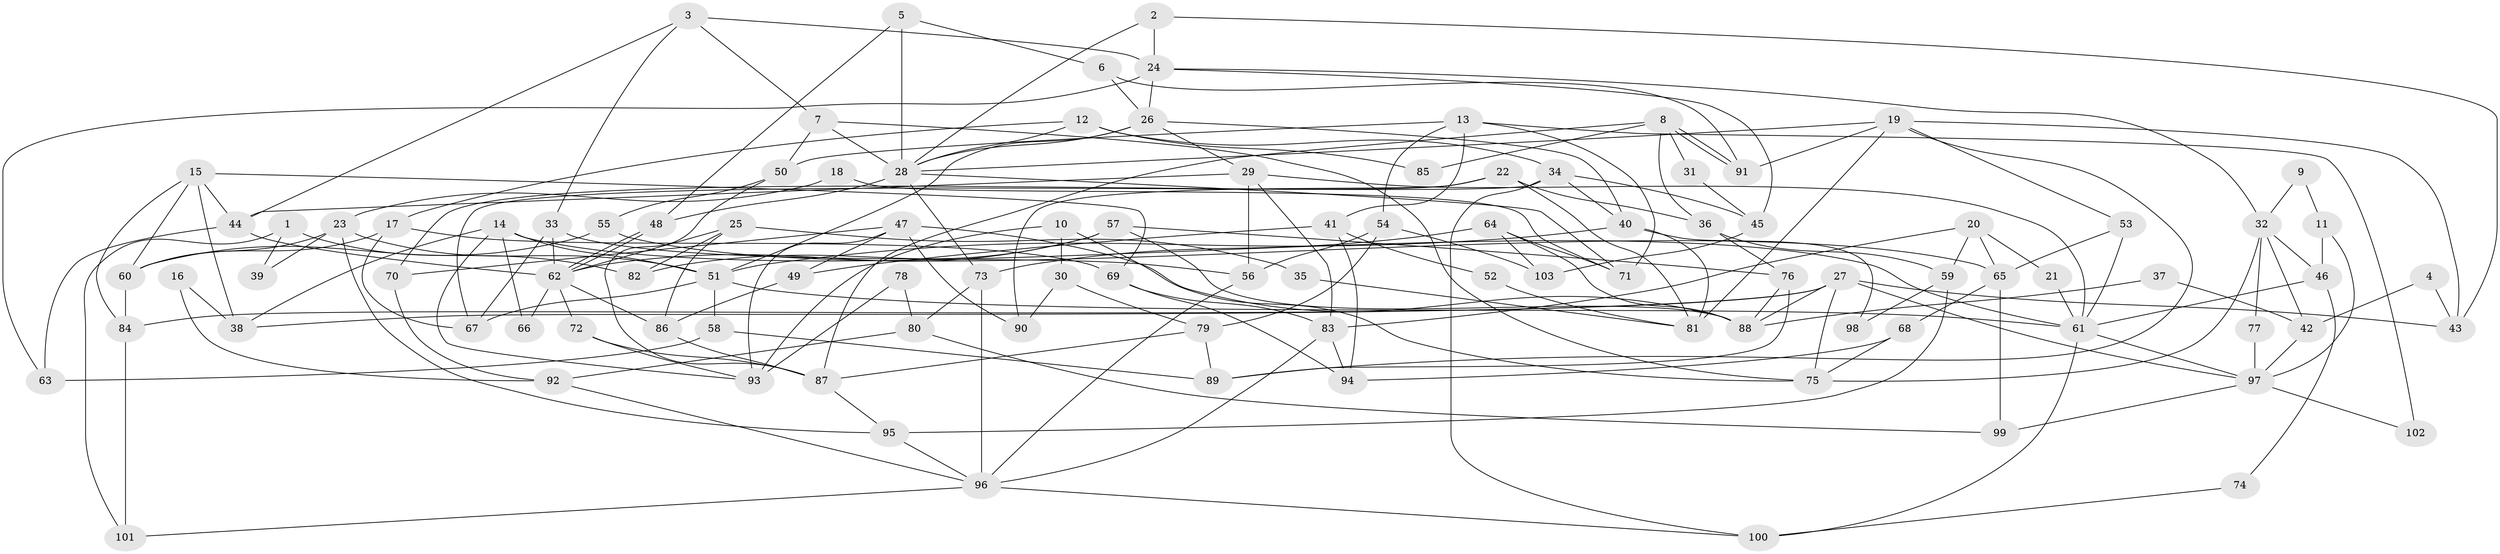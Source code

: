// Generated by graph-tools (version 1.1) at 2025/15/03/09/25 04:15:09]
// undirected, 103 vertices, 206 edges
graph export_dot {
graph [start="1"]
  node [color=gray90,style=filled];
  1;
  2;
  3;
  4;
  5;
  6;
  7;
  8;
  9;
  10;
  11;
  12;
  13;
  14;
  15;
  16;
  17;
  18;
  19;
  20;
  21;
  22;
  23;
  24;
  25;
  26;
  27;
  28;
  29;
  30;
  31;
  32;
  33;
  34;
  35;
  36;
  37;
  38;
  39;
  40;
  41;
  42;
  43;
  44;
  45;
  46;
  47;
  48;
  49;
  50;
  51;
  52;
  53;
  54;
  55;
  56;
  57;
  58;
  59;
  60;
  61;
  62;
  63;
  64;
  65;
  66;
  67;
  68;
  69;
  70;
  71;
  72;
  73;
  74;
  75;
  76;
  77;
  78;
  79;
  80;
  81;
  82;
  83;
  84;
  85;
  86;
  87;
  88;
  89;
  90;
  91;
  92;
  93;
  94;
  95;
  96;
  97;
  98;
  99;
  100;
  101;
  102;
  103;
  1 -- 101;
  1 -- 82;
  1 -- 39;
  2 -- 24;
  2 -- 28;
  2 -- 43;
  3 -- 7;
  3 -- 33;
  3 -- 24;
  3 -- 44;
  4 -- 42;
  4 -- 43;
  5 -- 28;
  5 -- 48;
  5 -- 6;
  6 -- 26;
  6 -- 91;
  7 -- 28;
  7 -- 75;
  7 -- 50;
  8 -- 91;
  8 -- 91;
  8 -- 87;
  8 -- 31;
  8 -- 36;
  8 -- 85;
  9 -- 11;
  9 -- 32;
  10 -- 30;
  10 -- 93;
  10 -- 75;
  11 -- 97;
  11 -- 46;
  12 -- 34;
  12 -- 28;
  12 -- 17;
  12 -- 85;
  13 -- 71;
  13 -- 50;
  13 -- 41;
  13 -- 54;
  13 -- 102;
  14 -- 61;
  14 -- 51;
  14 -- 38;
  14 -- 66;
  14 -- 93;
  15 -- 84;
  15 -- 60;
  15 -- 38;
  15 -- 44;
  15 -- 69;
  16 -- 38;
  16 -- 92;
  17 -- 67;
  17 -- 60;
  17 -- 69;
  18 -- 23;
  18 -- 71;
  19 -- 43;
  19 -- 91;
  19 -- 28;
  19 -- 53;
  19 -- 81;
  19 -- 89;
  20 -- 65;
  20 -- 83;
  20 -- 21;
  20 -- 59;
  21 -- 61;
  22 -- 81;
  22 -- 36;
  22 -- 70;
  22 -- 90;
  23 -- 95;
  23 -- 51;
  23 -- 39;
  23 -- 60;
  24 -- 26;
  24 -- 32;
  24 -- 45;
  24 -- 63;
  25 -- 62;
  25 -- 86;
  25 -- 35;
  25 -- 82;
  26 -- 29;
  26 -- 51;
  26 -- 28;
  26 -- 40;
  27 -- 88;
  27 -- 38;
  27 -- 43;
  27 -- 75;
  27 -- 84;
  27 -- 97;
  28 -- 48;
  28 -- 71;
  28 -- 73;
  29 -- 44;
  29 -- 83;
  29 -- 56;
  29 -- 61;
  30 -- 90;
  30 -- 79;
  31 -- 45;
  32 -- 75;
  32 -- 42;
  32 -- 46;
  32 -- 77;
  33 -- 62;
  33 -- 56;
  33 -- 67;
  34 -- 40;
  34 -- 67;
  34 -- 45;
  34 -- 100;
  35 -- 81;
  36 -- 76;
  36 -- 59;
  37 -- 88;
  37 -- 42;
  40 -- 51;
  40 -- 81;
  40 -- 98;
  41 -- 94;
  41 -- 49;
  41 -- 52;
  42 -- 97;
  44 -- 62;
  44 -- 63;
  45 -- 103;
  46 -- 61;
  46 -- 74;
  47 -- 88;
  47 -- 93;
  47 -- 49;
  47 -- 70;
  47 -- 90;
  48 -- 62;
  48 -- 62;
  49 -- 86;
  50 -- 87;
  50 -- 55;
  51 -- 58;
  51 -- 61;
  51 -- 67;
  52 -- 81;
  53 -- 61;
  53 -- 65;
  54 -- 56;
  54 -- 79;
  54 -- 103;
  55 -- 60;
  55 -- 65;
  56 -- 96;
  57 -- 62;
  57 -- 88;
  57 -- 76;
  57 -- 82;
  58 -- 63;
  58 -- 89;
  59 -- 95;
  59 -- 98;
  60 -- 84;
  61 -- 100;
  61 -- 97;
  62 -- 66;
  62 -- 72;
  62 -- 86;
  64 -- 73;
  64 -- 103;
  64 -- 71;
  64 -- 88;
  65 -- 68;
  65 -- 99;
  68 -- 75;
  68 -- 94;
  69 -- 83;
  69 -- 94;
  70 -- 92;
  72 -- 87;
  72 -- 93;
  73 -- 80;
  73 -- 96;
  74 -- 100;
  76 -- 89;
  76 -- 88;
  77 -- 97;
  78 -- 80;
  78 -- 93;
  79 -- 87;
  79 -- 89;
  80 -- 99;
  80 -- 92;
  83 -- 94;
  83 -- 96;
  84 -- 101;
  86 -- 87;
  87 -- 95;
  92 -- 96;
  95 -- 96;
  96 -- 100;
  96 -- 101;
  97 -- 99;
  97 -- 102;
}
